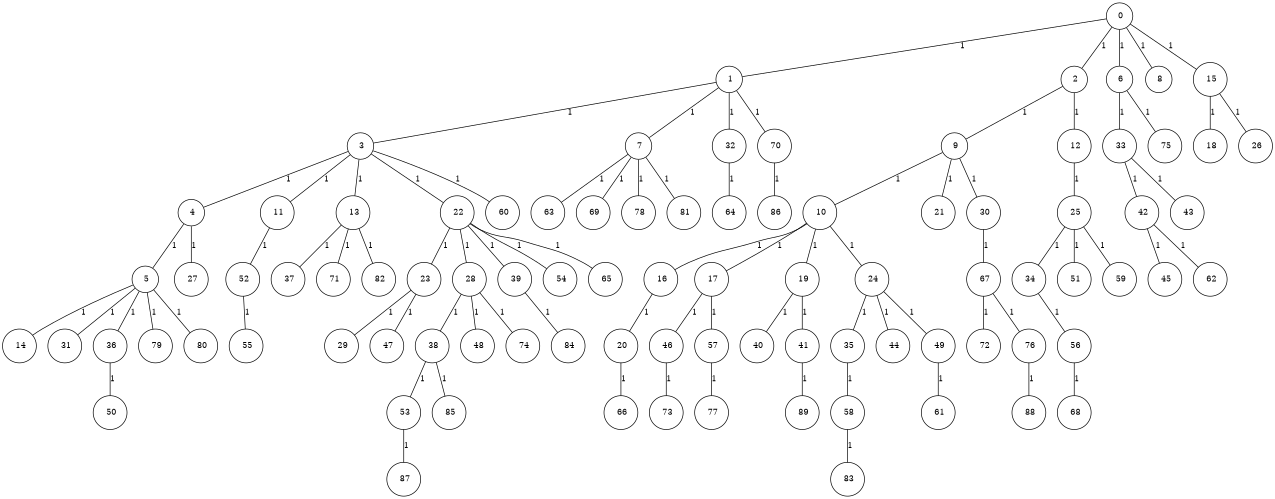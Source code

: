 graph G {
size="8.5,11;"
ratio = "expand;"
fixedsize="true;"
overlap="scale;"
node[shape=circle,width=.12,hight=.12,fontsize=12]
edge[fontsize=12]

0[label=" 0" color=black, pos="0.09738467,0.0010634786!"];
1[label=" 1" color=black, pos="2.3198049,0.84217139!"];
2[label=" 2" color=black, pos="0.90984999,0.73771134!"];
3[label=" 3" color=black, pos="1.1569106,2.0157266!"];
4[label=" 4" color=black, pos="2.2779382,2.5629021!"];
5[label=" 5" color=black, pos="1.2825521,2.2460878!"];
6[label=" 6" color=black, pos="2.0694363,2.3654051!"];
7[label=" 7" color=black, pos="0.49776478,0.12679121!"];
8[label=" 8" color=black, pos="0.13659105,1.2233022!"];
9[label=" 9" color=black, pos="1.1001274,2.7614586!"];
10[label=" 10" color=black, pos="0.35914519,1.5467361!"];
11[label=" 11" color=black, pos="0.63195114,1.7937701!"];
12[label=" 12" color=black, pos="0.8241886,0.77037079!"];
13[label=" 13" color=black, pos="2.2531438,0.83935976!"];
14[label=" 14" color=black, pos="0.25908711,0.6387146!"];
15[label=" 15" color=black, pos="0.54621033,2.3520014!"];
16[label=" 16" color=black, pos="2.8933605,0.13919735!"];
17[label=" 17" color=black, pos="0.64077723,2.0034653!"];
18[label=" 18" color=black, pos="1.399826,1.5159782!"];
19[label=" 19" color=black, pos="0.11266401,2.9416665!"];
20[label=" 20" color=black, pos="0.66642054,0.043593355!"];
21[label=" 21" color=black, pos="2.7284958,1.2421444!"];
22[label=" 22" color=black, pos="1.0877179,1.7444349!"];
23[label=" 23" color=black, pos="2.6463648,1.3167297!"];
24[label=" 24" color=black, pos="2.6717398,0.53321321!"];
25[label=" 25" color=black, pos="0.35658299,2.3124394!"];
26[label=" 26" color=black, pos="2.0868798,2.7881861!"];
27[label=" 27" color=black, pos="1.138166,1.1363964!"];
28[label=" 28" color=black, pos="2.4418898,0.72415083!"];
29[label=" 29" color=black, pos="0.062942915,0.15796858!"];
30[label=" 30" color=black, pos="1.8471542,0.78458914!"];
31[label=" 31" color=black, pos="0.99883963,0.033244354!"];
32[label=" 32" color=black, pos="1.5572458,0.98309645!"];
33[label=" 33" color=black, pos="2.103136,2.6702377!"];
34[label=" 34" color=black, pos="1.1239536,0.3895597!"];
35[label=" 35" color=black, pos="0.18827633,0.066706082!"];
36[label=" 36" color=black, pos="1.705946,2.8005517!"];
37[label=" 37" color=black, pos="2.7571521,0.91954974!"];
38[label=" 38" color=black, pos="1.8609237,0.097825408!"];
39[label=" 39" color=black, pos="0.80545767,1.5303428!"];
40[label=" 40" color=black, pos="0.69752733,2.2765323!"];
41[label=" 41" color=black, pos="2.8089751,2.9906792!"];
42[label=" 42" color=black, pos="1.4051938,0.19504827!"];
43[label=" 43" color=black, pos="0.9061951,2.2236362!"];
44[label=" 44" color=black, pos="0.052611259,0.38102994!"];
45[label=" 45" color=black, pos="2.9827083,2.4140698!"];
46[label=" 46" color=black, pos="0.0047185454,2.7033954!"];
47[label=" 47" color=black, pos="0.64296494,0.17287969!"];
48[label=" 48" color=black, pos="1.7471775,1.1411556!"];
49[label=" 49" color=black, pos="0.39618195,0.48908131!"];
50[label=" 50" color=black, pos="2.5120738,0.39484587!"];
51[label=" 51" color=black, pos="0.94588393,0.030409999!"];
52[label=" 52" color=black, pos="2.6426701,0.80825859!"];
53[label=" 53" color=black, pos="0.71201961,2.4690104!"];
54[label=" 54" color=black, pos="0.73422353,2.5269144!"];
55[label=" 55" color=black, pos="1.406144,2.7176807!"];
56[label=" 56" color=black, pos="0.14920601,1.7094741!"];
57[label=" 57" color=black, pos="2.9906712,2.3467637!"];
58[label=" 58" color=black, pos="1.882685,0.92101402!"];
59[label=" 59" color=black, pos="0.36009169,0.82706407!"];
60[label=" 60" color=black, pos="0.36286395,0.62814014!"];
61[label=" 61" color=black, pos="0.85765101,2.7916217!"];
62[label=" 62" color=black, pos="0.26955633,0.969063!"];
63[label=" 63" color=black, pos="1.0183301,2.8290218!"];
64[label=" 64" color=black, pos="0.54558009,0.7129241!"];
65[label=" 65" color=black, pos="1.7370512,0.038996419!"];
66[label=" 66" color=black, pos="0.80129738,0.44830507!"];
67[label=" 67" color=black, pos="0.91143445,2.1641508!"];
68[label=" 68" color=black, pos="2.9106918,1.349182!"];
69[label=" 69" color=black, pos="0.88944151,0.36021735!"];
70[label=" 70" color=black, pos="0.45933974,2.8346982!"];
71[label=" 71" color=black, pos="1.0160241,2.645206!"];
72[label=" 72" color=black, pos="2.2022158,2.0978555!"];
73[label=" 73" color=black, pos="1.4178179,2.5590032!"];
74[label=" 74" color=black, pos="2.0968624,1.3805044!"];
75[label=" 75" color=black, pos="0.28267745,0.28259522!"];
76[label=" 76" color=black, pos="0.33694618,0.96171206!"];
77[label=" 77" color=black, pos="1.7725808,1.3853855!"];
78[label=" 78" color=black, pos="2.6512098,2.7095905!"];
79[label=" 79" color=black, pos="2.8838037,0.22883801!"];
80[label=" 80" color=black, pos="0.7129266,1.0252865!"];
81[label=" 81" color=black, pos="1.4635455,1.3498598!"];
82[label=" 82" color=black, pos="2.5915981,0.56870463!"];
83[label=" 83" color=black, pos="1.2750194,1.0676448!"];
84[label=" 84" color=black, pos="2.483077,1.8383533!"];
85[label=" 85" color=black, pos="0.35128625,0.48757844!"];
86[label=" 86" color=black, pos="1.4438225,0.66972984!"];
87[label=" 87" color=black, pos="2.5519654,0.41364566!"];
88[label=" 88" color=black, pos="2.2252614,2.3956365!"];
89[label=" 89" color=black, pos="1.023222,2.2492146!"];
0--1[label="1"]
0--2[label="1"]
0--6[label="1"]
0--8[label="1"]
0--15[label="1"]
1--3[label="1"]
1--7[label="1"]
1--32[label="1"]
1--70[label="1"]
2--9[label="1"]
2--12[label="1"]
3--4[label="1"]
3--11[label="1"]
3--13[label="1"]
3--22[label="1"]
3--60[label="1"]
4--5[label="1"]
4--27[label="1"]
5--14[label="1"]
5--31[label="1"]
5--36[label="1"]
5--79[label="1"]
5--80[label="1"]
6--33[label="1"]
6--75[label="1"]
7--63[label="1"]
7--69[label="1"]
7--78[label="1"]
7--81[label="1"]
9--10[label="1"]
9--21[label="1"]
9--30[label="1"]
10--16[label="1"]
10--17[label="1"]
10--19[label="1"]
10--24[label="1"]
11--52[label="1"]
12--25[label="1"]
13--37[label="1"]
13--71[label="1"]
13--82[label="1"]
15--18[label="1"]
15--26[label="1"]
16--20[label="1"]
17--46[label="1"]
17--57[label="1"]
19--40[label="1"]
19--41[label="1"]
20--66[label="1"]
22--23[label="1"]
22--28[label="1"]
22--39[label="1"]
22--54[label="1"]
22--65[label="1"]
23--29[label="1"]
23--47[label="1"]
24--35[label="1"]
24--44[label="1"]
24--49[label="1"]
25--34[label="1"]
25--51[label="1"]
25--59[label="1"]
28--38[label="1"]
28--48[label="1"]
28--74[label="1"]
30--67[label="1"]
32--64[label="1"]
33--42[label="1"]
33--43[label="1"]
34--56[label="1"]
35--58[label="1"]
36--50[label="1"]
38--53[label="1"]
38--85[label="1"]
39--84[label="1"]
41--89[label="1"]
42--45[label="1"]
42--62[label="1"]
46--73[label="1"]
49--61[label="1"]
52--55[label="1"]
53--87[label="1"]
56--68[label="1"]
57--77[label="1"]
58--83[label="1"]
67--72[label="1"]
67--76[label="1"]
70--86[label="1"]
76--88[label="1"]

}
